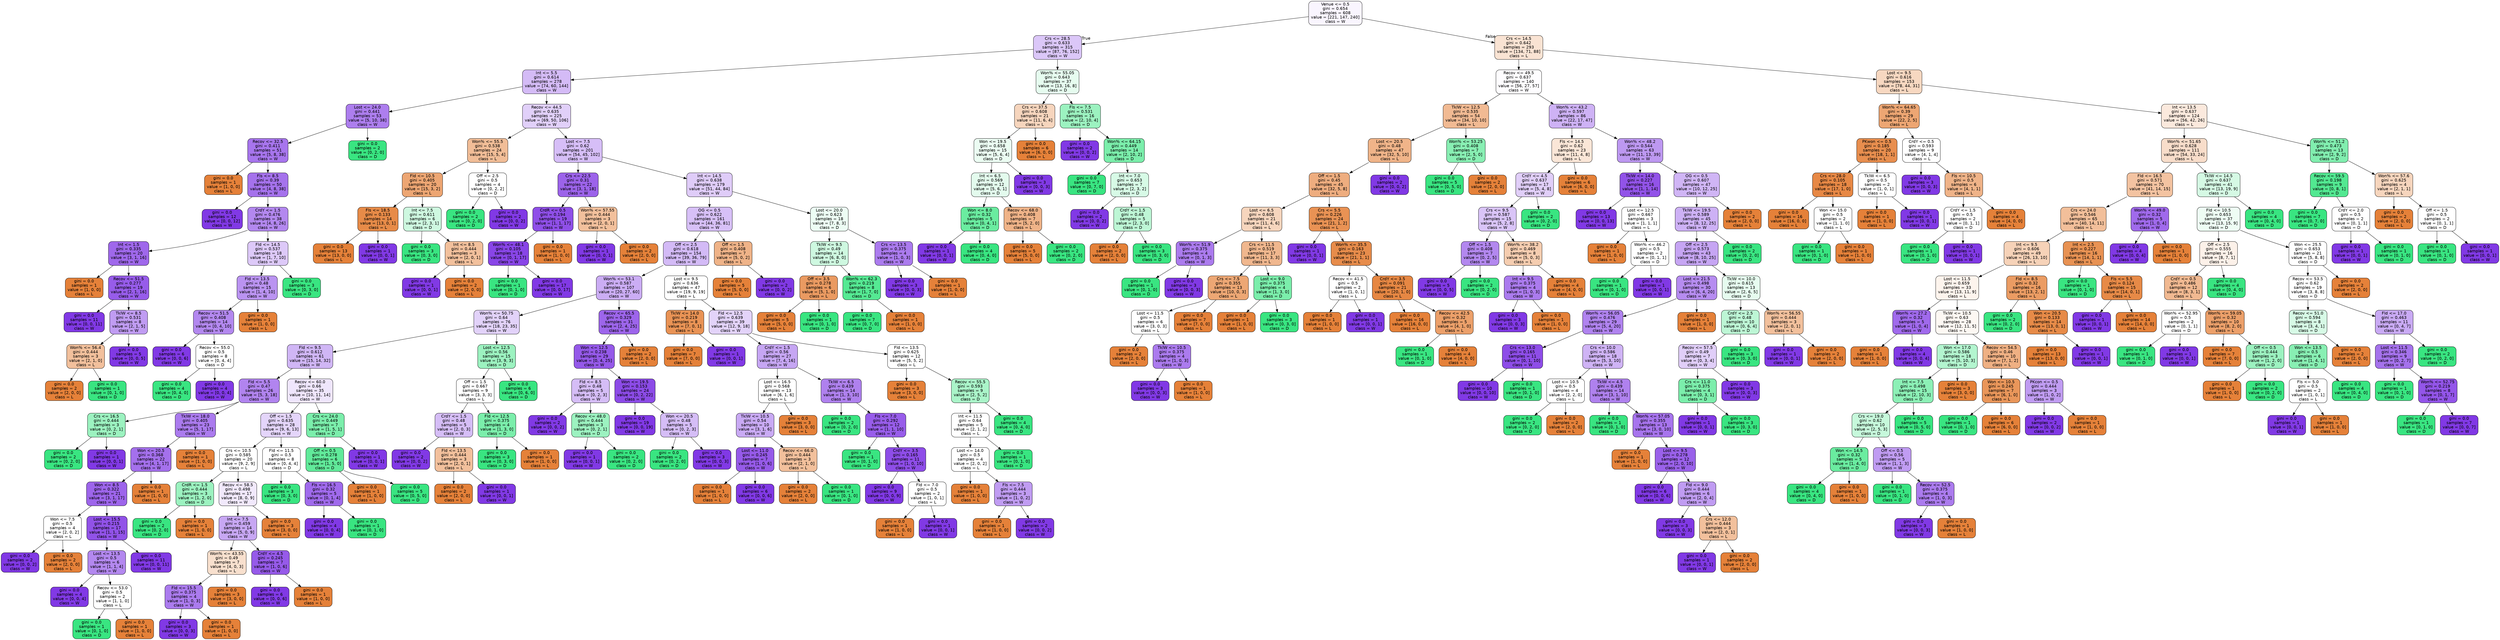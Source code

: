 digraph Tree {
node [shape=box, style="filled, rounded", color="black", fontname="helvetica"] ;
edge [fontname="helvetica"] ;
0 [label="Venue <= 0.5\ngini = 0.654\nsamples = 608\nvalue = [221, 147, 240]\nclass = W", fillcolor="#f9f5fe"] ;
1 [label="Crs <= 28.5\ngini = 0.633\nsamples = 315\nvalue = [87, 76, 152]\nclass = W", fillcolor="#dbc7f8"] ;
0 -> 1 [labeldistance=2.5, labelangle=45, headlabel="True"] ;
2 [label="Int <= 5.5\ngini = 0.614\nsamples = 278\nvalue = [74, 60, 144]\nclass = W", fillcolor="#d4bbf6"] ;
1 -> 2 ;
3 [label="Lost <= 24.0\ngini = 0.441\nsamples = 53\nvalue = [5, 10, 38]\nclass = W", fillcolor="#ad7eee"] ;
2 -> 3 ;
4 [label="Recov <= 32.5\ngini = 0.411\nsamples = 51\nvalue = [5, 8, 38]\nclass = W", fillcolor="#a775ed"] ;
3 -> 4 ;
5 [label="gini = 0.0\nsamples = 1\nvalue = [1, 0, 0]\nclass = L", fillcolor="#e58139"] ;
4 -> 5 ;
6 [label="Fls <= 8.5\ngini = 0.39\nsamples = 50\nvalue = [4, 8, 38]\nclass = W", fillcolor="#a572ec"] ;
4 -> 6 ;
7 [label="gini = 0.0\nsamples = 12\nvalue = [0, 0, 12]\nclass = W", fillcolor="#8139e5"] ;
6 -> 7 ;
8 [label="CrdY <= 1.5\ngini = 0.476\nsamples = 38\nvalue = [4, 8, 26]\nclass = W", fillcolor="#b388ef"] ;
6 -> 8 ;
9 [label="Int <= 1.5\ngini = 0.335\nsamples = 20\nvalue = [3, 1, 16]\nclass = W", fillcolor="#9f68eb"] ;
8 -> 9 ;
10 [label="gini = 0.0\nsamples = 1\nvalue = [1, 0, 0]\nclass = L", fillcolor="#e58139"] ;
9 -> 10 ;
11 [label="Recov <= 51.5\ngini = 0.277\nsamples = 19\nvalue = [2, 1, 16]\nclass = W", fillcolor="#975cea"] ;
9 -> 11 ;
12 [label="gini = 0.0\nsamples = 11\nvalue = [0, 0, 11]\nclass = W", fillcolor="#8139e5"] ;
11 -> 12 ;
13 [label="TklW <= 8.5\ngini = 0.531\nsamples = 8\nvalue = [2, 1, 5]\nclass = W", fillcolor="#c09cf2"] ;
11 -> 13 ;
14 [label="Won% <= 56.4\ngini = 0.444\nsamples = 3\nvalue = [2, 1, 0]\nclass = L", fillcolor="#f2c09c"] ;
13 -> 14 ;
15 [label="gini = 0.0\nsamples = 2\nvalue = [2, 0, 0]\nclass = L", fillcolor="#e58139"] ;
14 -> 15 ;
16 [label="gini = 0.0\nsamples = 1\nvalue = [0, 1, 0]\nclass = D", fillcolor="#39e581"] ;
14 -> 16 ;
17 [label="gini = 0.0\nsamples = 5\nvalue = [0, 0, 5]\nclass = W", fillcolor="#8139e5"] ;
13 -> 17 ;
18 [label="Fld <= 14.5\ngini = 0.537\nsamples = 18\nvalue = [1, 7, 10]\nclass = W", fillcolor="#ddc9f8"] ;
8 -> 18 ;
19 [label="Fld <= 13.5\ngini = 0.48\nsamples = 15\nvalue = [1, 4, 10]\nclass = W", fillcolor="#ba93f1"] ;
18 -> 19 ;
20 [label="Recov <= 51.5\ngini = 0.408\nsamples = 14\nvalue = [0, 4, 10]\nclass = W", fillcolor="#b388ef"] ;
19 -> 20 ;
21 [label="gini = 0.0\nsamples = 6\nvalue = [0, 0, 6]\nclass = W", fillcolor="#8139e5"] ;
20 -> 21 ;
22 [label="Recov <= 55.0\ngini = 0.5\nsamples = 8\nvalue = [0, 4, 4]\nclass = D", fillcolor="#ffffff"] ;
20 -> 22 ;
23 [label="gini = 0.0\nsamples = 4\nvalue = [0, 4, 0]\nclass = D", fillcolor="#39e581"] ;
22 -> 23 ;
24 [label="gini = 0.0\nsamples = 4\nvalue = [0, 0, 4]\nclass = W", fillcolor="#8139e5"] ;
22 -> 24 ;
25 [label="gini = 0.0\nsamples = 1\nvalue = [1, 0, 0]\nclass = L", fillcolor="#e58139"] ;
19 -> 25 ;
26 [label="gini = 0.0\nsamples = 3\nvalue = [0, 3, 0]\nclass = D", fillcolor="#39e581"] ;
18 -> 26 ;
27 [label="gini = 0.0\nsamples = 2\nvalue = [0, 2, 0]\nclass = D", fillcolor="#39e581"] ;
3 -> 27 ;
28 [label="Recov <= 44.5\ngini = 0.635\nsamples = 225\nvalue = [69, 50, 106]\nclass = W", fillcolor="#e1d0f9"] ;
2 -> 28 ;
29 [label="Won% <= 55.5\ngini = 0.538\nsamples = 24\nvalue = [15, 5, 4]\nclass = L", fillcolor="#f1bd97"] ;
28 -> 29 ;
30 [label="Fld <= 10.5\ngini = 0.405\nsamples = 20\nvalue = [15, 3, 2]\nclass = L", fillcolor="#eda673"] ;
29 -> 30 ;
31 [label="Fls <= 18.5\ngini = 0.133\nsamples = 14\nvalue = [13, 0, 1]\nclass = L", fillcolor="#e78b48"] ;
30 -> 31 ;
32 [label="gini = 0.0\nsamples = 13\nvalue = [13, 0, 0]\nclass = L", fillcolor="#e58139"] ;
31 -> 32 ;
33 [label="gini = 0.0\nsamples = 1\nvalue = [0, 0, 1]\nclass = W", fillcolor="#8139e5"] ;
31 -> 33 ;
34 [label="Int <= 7.5\ngini = 0.611\nsamples = 6\nvalue = [2, 3, 1]\nclass = D", fillcolor="#cef8e0"] ;
30 -> 34 ;
35 [label="gini = 0.0\nsamples = 3\nvalue = [0, 3, 0]\nclass = D", fillcolor="#39e581"] ;
34 -> 35 ;
36 [label="Int <= 8.5\ngini = 0.444\nsamples = 3\nvalue = [2, 0, 1]\nclass = L", fillcolor="#f2c09c"] ;
34 -> 36 ;
37 [label="gini = 0.0\nsamples = 1\nvalue = [0, 0, 1]\nclass = W", fillcolor="#8139e5"] ;
36 -> 37 ;
38 [label="gini = 0.0\nsamples = 2\nvalue = [2, 0, 0]\nclass = L", fillcolor="#e58139"] ;
36 -> 38 ;
39 [label="Off <= 2.5\ngini = 0.5\nsamples = 4\nvalue = [0, 2, 2]\nclass = D", fillcolor="#ffffff"] ;
29 -> 39 ;
40 [label="gini = 0.0\nsamples = 2\nvalue = [0, 2, 0]\nclass = D", fillcolor="#39e581"] ;
39 -> 40 ;
41 [label="gini = 0.0\nsamples = 2\nvalue = [0, 0, 2]\nclass = W", fillcolor="#8139e5"] ;
39 -> 41 ;
42 [label="Lost <= 7.5\ngini = 0.62\nsamples = 201\nvalue = [54, 45, 102]\nclass = W", fillcolor="#d6bef7"] ;
28 -> 42 ;
43 [label="Crs <= 22.5\ngini = 0.31\nsamples = 22\nvalue = [3, 1, 18]\nclass = W", fillcolor="#9c63ea"] ;
42 -> 43 ;
44 [label="CrdR <= 0.5\ngini = 0.194\nsamples = 19\nvalue = [1, 1, 17]\nclass = W", fillcolor="#8f4fe8"] ;
43 -> 44 ;
45 [label="Won% <= 48.1\ngini = 0.105\nsamples = 18\nvalue = [0, 1, 17]\nclass = W", fillcolor="#8845e7"] ;
44 -> 45 ;
46 [label="gini = 0.0\nsamples = 1\nvalue = [0, 1, 0]\nclass = D", fillcolor="#39e581"] ;
45 -> 46 ;
47 [label="gini = 0.0\nsamples = 17\nvalue = [0, 0, 17]\nclass = W", fillcolor="#8139e5"] ;
45 -> 47 ;
48 [label="gini = 0.0\nsamples = 1\nvalue = [1, 0, 0]\nclass = L", fillcolor="#e58139"] ;
44 -> 48 ;
49 [label="Won% <= 57.55\ngini = 0.444\nsamples = 3\nvalue = [2, 0, 1]\nclass = L", fillcolor="#f2c09c"] ;
43 -> 49 ;
50 [label="gini = 0.0\nsamples = 1\nvalue = [0, 0, 1]\nclass = W", fillcolor="#8139e5"] ;
49 -> 50 ;
51 [label="gini = 0.0\nsamples = 2\nvalue = [2, 0, 0]\nclass = L", fillcolor="#e58139"] ;
49 -> 51 ;
52 [label="Int <= 14.5\ngini = 0.638\nsamples = 179\nvalue = [51, 44, 84]\nclass = W", fillcolor="#dfccf8"] ;
42 -> 52 ;
53 [label="OG <= 0.5\ngini = 0.622\nsamples = 161\nvalue = [44, 36, 81]\nclass = W", fillcolor="#d7c0f7"] ;
52 -> 53 ;
54 [label="Off <= 2.5\ngini = 0.618\nsamples = 154\nvalue = [39, 36, 79]\nclass = W", fillcolor="#d3baf6"] ;
53 -> 54 ;
55 [label="Won% <= 53.1\ngini = 0.587\nsamples = 107\nvalue = [20, 27, 60]\nclass = W", fillcolor="#cbadf4"] ;
54 -> 55 ;
56 [label="Won% <= 50.75\ngini = 0.64\nsamples = 76\nvalue = [18, 23, 35]\nclass = W", fillcolor="#e2d2f9"] ;
55 -> 56 ;
57 [label="Fld <= 9.5\ngini = 0.612\nsamples = 61\nvalue = [15, 14, 32]\nclass = W", fillcolor="#d0b6f5"] ;
56 -> 57 ;
58 [label="Fld <= 5.5\ngini = 0.47\nsamples = 26\nvalue = [5, 3, 18]\nclass = W", fillcolor="#b184ef"] ;
57 -> 58 ;
59 [label="Crs <= 16.5\ngini = 0.444\nsamples = 3\nvalue = [0, 2, 1]\nclass = D", fillcolor="#9cf2c0"] ;
58 -> 59 ;
60 [label="gini = 0.0\nsamples = 2\nvalue = [0, 2, 0]\nclass = D", fillcolor="#39e581"] ;
59 -> 60 ;
61 [label="gini = 0.0\nsamples = 1\nvalue = [0, 0, 1]\nclass = W", fillcolor="#8139e5"] ;
59 -> 61 ;
62 [label="TklW <= 18.0\ngini = 0.405\nsamples = 23\nvalue = [5, 1, 17]\nclass = W", fillcolor="#ab7bee"] ;
58 -> 62 ;
63 [label="Won <= 20.5\ngini = 0.368\nsamples = 22\nvalue = [4, 1, 17]\nclass = W", fillcolor="#a470ec"] ;
62 -> 63 ;
64 [label="Won <= 8.5\ngini = 0.322\nsamples = 21\nvalue = [3, 1, 17]\nclass = W", fillcolor="#9d65eb"] ;
63 -> 64 ;
65 [label="Won <= 7.5\ngini = 0.5\nsamples = 4\nvalue = [2, 0, 2]\nclass = L", fillcolor="#ffffff"] ;
64 -> 65 ;
66 [label="gini = 0.0\nsamples = 2\nvalue = [0, 0, 2]\nclass = W", fillcolor="#8139e5"] ;
65 -> 66 ;
67 [label="gini = 0.0\nsamples = 2\nvalue = [2, 0, 0]\nclass = L", fillcolor="#e58139"] ;
65 -> 67 ;
68 [label="Lost <= 15.5\ngini = 0.215\nsamples = 17\nvalue = [1, 1, 15]\nclass = W", fillcolor="#9152e8"] ;
64 -> 68 ;
69 [label="Lost <= 13.5\ngini = 0.5\nsamples = 6\nvalue = [1, 1, 4]\nclass = W", fillcolor="#b388ef"] ;
68 -> 69 ;
70 [label="gini = 0.0\nsamples = 4\nvalue = [0, 0, 4]\nclass = W", fillcolor="#8139e5"] ;
69 -> 70 ;
71 [label="Recov <= 53.0\ngini = 0.5\nsamples = 2\nvalue = [1, 1, 0]\nclass = L", fillcolor="#ffffff"] ;
69 -> 71 ;
72 [label="gini = 0.0\nsamples = 1\nvalue = [0, 1, 0]\nclass = D", fillcolor="#39e581"] ;
71 -> 72 ;
73 [label="gini = 0.0\nsamples = 1\nvalue = [1, 0, 0]\nclass = L", fillcolor="#e58139"] ;
71 -> 73 ;
74 [label="gini = 0.0\nsamples = 11\nvalue = [0, 0, 11]\nclass = W", fillcolor="#8139e5"] ;
68 -> 74 ;
75 [label="gini = 0.0\nsamples = 1\nvalue = [1, 0, 0]\nclass = L", fillcolor="#e58139"] ;
63 -> 75 ;
76 [label="gini = 0.0\nsamples = 1\nvalue = [1, 0, 0]\nclass = L", fillcolor="#e58139"] ;
62 -> 76 ;
77 [label="Recov <= 60.0\ngini = 0.66\nsamples = 35\nvalue = [10, 11, 14]\nclass = W", fillcolor="#efe6fc"] ;
57 -> 77 ;
78 [label="Off <= 1.5\ngini = 0.635\nsamples = 28\nvalue = [9, 6, 13]\nclass = W", fillcolor="#e4d5fa"] ;
77 -> 78 ;
79 [label="Crs <= 10.5\ngini = 0.585\nsamples = 20\nvalue = [9, 2, 9]\nclass = L", fillcolor="#ffffff"] ;
78 -> 79 ;
80 [label="CrdR <= 1.5\ngini = 0.444\nsamples = 3\nvalue = [1, 2, 0]\nclass = D", fillcolor="#9cf2c0"] ;
79 -> 80 ;
81 [label="gini = 0.0\nsamples = 2\nvalue = [0, 2, 0]\nclass = D", fillcolor="#39e581"] ;
80 -> 81 ;
82 [label="gini = 0.0\nsamples = 1\nvalue = [1, 0, 0]\nclass = L", fillcolor="#e58139"] ;
80 -> 82 ;
83 [label="Recov <= 58.5\ngini = 0.498\nsamples = 17\nvalue = [8, 0, 9]\nclass = W", fillcolor="#f1e9fc"] ;
79 -> 83 ;
84 [label="Int <= 7.5\ngini = 0.459\nsamples = 14\nvalue = [5, 0, 9]\nclass = W", fillcolor="#c7a7f3"] ;
83 -> 84 ;
85 [label="Won% <= 43.55\ngini = 0.49\nsamples = 7\nvalue = [4, 0, 3]\nclass = L", fillcolor="#f8e0ce"] ;
84 -> 85 ;
86 [label="Fld <= 15.5\ngini = 0.375\nsamples = 4\nvalue = [1, 0, 3]\nclass = W", fillcolor="#ab7bee"] ;
85 -> 86 ;
87 [label="gini = 0.0\nsamples = 3\nvalue = [0, 0, 3]\nclass = W", fillcolor="#8139e5"] ;
86 -> 87 ;
88 [label="gini = 0.0\nsamples = 1\nvalue = [1, 0, 0]\nclass = L", fillcolor="#e58139"] ;
86 -> 88 ;
89 [label="gini = 0.0\nsamples = 3\nvalue = [3, 0, 0]\nclass = L", fillcolor="#e58139"] ;
85 -> 89 ;
90 [label="CrdY <= 4.5\ngini = 0.245\nsamples = 7\nvalue = [1, 0, 6]\nclass = W", fillcolor="#965ae9"] ;
84 -> 90 ;
91 [label="gini = 0.0\nsamples = 6\nvalue = [0, 0, 6]\nclass = W", fillcolor="#8139e5"] ;
90 -> 91 ;
92 [label="gini = 0.0\nsamples = 1\nvalue = [1, 0, 0]\nclass = L", fillcolor="#e58139"] ;
90 -> 92 ;
93 [label="gini = 0.0\nsamples = 3\nvalue = [3, 0, 0]\nclass = L", fillcolor="#e58139"] ;
83 -> 93 ;
94 [label="Fld <= 11.5\ngini = 0.5\nsamples = 8\nvalue = [0, 4, 4]\nclass = D", fillcolor="#ffffff"] ;
78 -> 94 ;
95 [label="gini = 0.0\nsamples = 3\nvalue = [0, 3, 0]\nclass = D", fillcolor="#39e581"] ;
94 -> 95 ;
96 [label="Fls <= 16.5\ngini = 0.32\nsamples = 5\nvalue = [0, 1, 4]\nclass = W", fillcolor="#a06aec"] ;
94 -> 96 ;
97 [label="gini = 0.0\nsamples = 4\nvalue = [0, 0, 4]\nclass = W", fillcolor="#8139e5"] ;
96 -> 97 ;
98 [label="gini = 0.0\nsamples = 1\nvalue = [0, 1, 0]\nclass = D", fillcolor="#39e581"] ;
96 -> 98 ;
99 [label="Crs <= 24.0\ngini = 0.449\nsamples = 7\nvalue = [1, 5, 1]\nclass = D", fillcolor="#7beeab"] ;
77 -> 99 ;
100 [label="Off <= 0.5\ngini = 0.278\nsamples = 6\nvalue = [1, 5, 0]\nclass = D", fillcolor="#61ea9a"] ;
99 -> 100 ;
101 [label="gini = 0.0\nsamples = 1\nvalue = [1, 0, 0]\nclass = L", fillcolor="#e58139"] ;
100 -> 101 ;
102 [label="gini = 0.0\nsamples = 5\nvalue = [0, 5, 0]\nclass = D", fillcolor="#39e581"] ;
100 -> 102 ;
103 [label="gini = 0.0\nsamples = 1\nvalue = [0, 0, 1]\nclass = W", fillcolor="#8139e5"] ;
99 -> 103 ;
104 [label="Lost <= 12.5\ngini = 0.56\nsamples = 15\nvalue = [3, 9, 3]\nclass = D", fillcolor="#9cf2c0"] ;
56 -> 104 ;
105 [label="Off <= 1.5\ngini = 0.667\nsamples = 9\nvalue = [3, 3, 3]\nclass = L", fillcolor="#ffffff"] ;
104 -> 105 ;
106 [label="CrdY <= 1.5\ngini = 0.48\nsamples = 5\nvalue = [2, 0, 3]\nclass = W", fillcolor="#d5bdf6"] ;
105 -> 106 ;
107 [label="gini = 0.0\nsamples = 2\nvalue = [0, 0, 2]\nclass = W", fillcolor="#8139e5"] ;
106 -> 107 ;
108 [label="Fld <= 13.5\ngini = 0.444\nsamples = 3\nvalue = [2, 0, 1]\nclass = L", fillcolor="#f2c09c"] ;
106 -> 108 ;
109 [label="gini = 0.0\nsamples = 2\nvalue = [2, 0, 0]\nclass = L", fillcolor="#e58139"] ;
108 -> 109 ;
110 [label="gini = 0.0\nsamples = 1\nvalue = [0, 0, 1]\nclass = W", fillcolor="#8139e5"] ;
108 -> 110 ;
111 [label="Fld <= 12.5\ngini = 0.375\nsamples = 4\nvalue = [1, 3, 0]\nclass = D", fillcolor="#7beeab"] ;
105 -> 111 ;
112 [label="gini = 0.0\nsamples = 3\nvalue = [0, 3, 0]\nclass = D", fillcolor="#39e581"] ;
111 -> 112 ;
113 [label="gini = 0.0\nsamples = 1\nvalue = [1, 0, 0]\nclass = L", fillcolor="#e58139"] ;
111 -> 113 ;
114 [label="gini = 0.0\nsamples = 6\nvalue = [0, 6, 0]\nclass = D", fillcolor="#39e581"] ;
104 -> 114 ;
115 [label="Recov <= 65.5\ngini = 0.329\nsamples = 31\nvalue = [2, 4, 25]\nclass = W", fillcolor="#9d65eb"] ;
55 -> 115 ;
116 [label="Won <= 12.5\ngini = 0.238\nsamples = 29\nvalue = [0, 4, 25]\nclass = W", fillcolor="#9559e9"] ;
115 -> 116 ;
117 [label="Fld <= 8.5\ngini = 0.48\nsamples = 5\nvalue = [0, 2, 3]\nclass = W", fillcolor="#d5bdf6"] ;
116 -> 117 ;
118 [label="gini = 0.0\nsamples = 2\nvalue = [0, 0, 2]\nclass = W", fillcolor="#8139e5"] ;
117 -> 118 ;
119 [label="Recov <= 48.0\ngini = 0.444\nsamples = 3\nvalue = [0, 2, 1]\nclass = D", fillcolor="#9cf2c0"] ;
117 -> 119 ;
120 [label="gini = 0.0\nsamples = 1\nvalue = [0, 0, 1]\nclass = W", fillcolor="#8139e5"] ;
119 -> 120 ;
121 [label="gini = 0.0\nsamples = 2\nvalue = [0, 2, 0]\nclass = D", fillcolor="#39e581"] ;
119 -> 121 ;
122 [label="Won <= 19.5\ngini = 0.153\nsamples = 24\nvalue = [0, 2, 22]\nclass = W", fillcolor="#8c4be7"] ;
116 -> 122 ;
123 [label="gini = 0.0\nsamples = 19\nvalue = [0, 0, 19]\nclass = W", fillcolor="#8139e5"] ;
122 -> 123 ;
124 [label="Won <= 20.5\ngini = 0.48\nsamples = 5\nvalue = [0, 2, 3]\nclass = W", fillcolor="#d5bdf6"] ;
122 -> 124 ;
125 [label="gini = 0.0\nsamples = 2\nvalue = [0, 2, 0]\nclass = D", fillcolor="#39e581"] ;
124 -> 125 ;
126 [label="gini = 0.0\nsamples = 3\nvalue = [0, 0, 3]\nclass = W", fillcolor="#8139e5"] ;
124 -> 126 ;
127 [label="gini = 0.0\nsamples = 2\nvalue = [2, 0, 0]\nclass = L", fillcolor="#e58139"] ;
115 -> 127 ;
128 [label="Lost <= 9.5\ngini = 0.636\nsamples = 47\nvalue = [19, 9, 19]\nclass = L", fillcolor="#ffffff"] ;
54 -> 128 ;
129 [label="TklW <= 14.0\ngini = 0.219\nsamples = 8\nvalue = [7, 0, 1]\nclass = L", fillcolor="#e99355"] ;
128 -> 129 ;
130 [label="gini = 0.0\nsamples = 7\nvalue = [7, 0, 0]\nclass = L", fillcolor="#e58139"] ;
129 -> 130 ;
131 [label="gini = 0.0\nsamples = 1\nvalue = [0, 0, 1]\nclass = W", fillcolor="#8139e5"] ;
129 -> 131 ;
132 [label="Fld <= 12.5\ngini = 0.639\nsamples = 39\nvalue = [12, 9, 18]\nclass = W", fillcolor="#e3d3f9"] ;
128 -> 132 ;
133 [label="CrdY <= 1.5\ngini = 0.56\nsamples = 27\nvalue = [7, 4, 16]\nclass = W", fillcolor="#c6a6f3"] ;
132 -> 133 ;
134 [label="Lost <= 16.5\ngini = 0.568\nsamples = 13\nvalue = [6, 1, 6]\nclass = L", fillcolor="#ffffff"] ;
133 -> 134 ;
135 [label="TklW <= 10.5\ngini = 0.54\nsamples = 10\nvalue = [3, 1, 6]\nclass = W", fillcolor="#c9aaf4"] ;
134 -> 135 ;
136 [label="Lost <= 11.0\ngini = 0.245\nsamples = 7\nvalue = [1, 0, 6]\nclass = W", fillcolor="#965ae9"] ;
135 -> 136 ;
137 [label="gini = 0.0\nsamples = 1\nvalue = [1, 0, 0]\nclass = L", fillcolor="#e58139"] ;
136 -> 137 ;
138 [label="gini = 0.0\nsamples = 6\nvalue = [0, 0, 6]\nclass = W", fillcolor="#8139e5"] ;
136 -> 138 ;
139 [label="Recov <= 66.0\ngini = 0.444\nsamples = 3\nvalue = [2, 1, 0]\nclass = L", fillcolor="#f2c09c"] ;
135 -> 139 ;
140 [label="gini = 0.0\nsamples = 2\nvalue = [2, 0, 0]\nclass = L", fillcolor="#e58139"] ;
139 -> 140 ;
141 [label="gini = 0.0\nsamples = 1\nvalue = [0, 1, 0]\nclass = D", fillcolor="#39e581"] ;
139 -> 141 ;
142 [label="gini = 0.0\nsamples = 3\nvalue = [3, 0, 0]\nclass = L", fillcolor="#e58139"] ;
134 -> 142 ;
143 [label="TklW <= 6.5\ngini = 0.439\nsamples = 14\nvalue = [1, 3, 10]\nclass = W", fillcolor="#af81ee"] ;
133 -> 143 ;
144 [label="gini = 0.0\nsamples = 2\nvalue = [0, 2, 0]\nclass = D", fillcolor="#39e581"] ;
143 -> 144 ;
145 [label="Fls <= 7.0\ngini = 0.292\nsamples = 12\nvalue = [1, 1, 10]\nclass = W", fillcolor="#985dea"] ;
143 -> 145 ;
146 [label="gini = 0.0\nsamples = 1\nvalue = [0, 1, 0]\nclass = D", fillcolor="#39e581"] ;
145 -> 146 ;
147 [label="CrdY <= 3.5\ngini = 0.165\nsamples = 11\nvalue = [1, 0, 10]\nclass = W", fillcolor="#8e4de8"] ;
145 -> 147 ;
148 [label="gini = 0.0\nsamples = 9\nvalue = [0, 0, 9]\nclass = W", fillcolor="#8139e5"] ;
147 -> 148 ;
149 [label="Fld <= 7.0\ngini = 0.5\nsamples = 2\nvalue = [1, 0, 1]\nclass = L", fillcolor="#ffffff"] ;
147 -> 149 ;
150 [label="gini = 0.0\nsamples = 1\nvalue = [1, 0, 0]\nclass = L", fillcolor="#e58139"] ;
149 -> 150 ;
151 [label="gini = 0.0\nsamples = 1\nvalue = [0, 0, 1]\nclass = W", fillcolor="#8139e5"] ;
149 -> 151 ;
152 [label="Fld <= 13.5\ngini = 0.625\nsamples = 12\nvalue = [5, 5, 2]\nclass = L", fillcolor="#ffffff"] ;
132 -> 152 ;
153 [label="gini = 0.0\nsamples = 3\nvalue = [3, 0, 0]\nclass = L", fillcolor="#e58139"] ;
152 -> 153 ;
154 [label="Recov <= 55.5\ngini = 0.593\nsamples = 9\nvalue = [2, 5, 2]\nclass = D", fillcolor="#aaf4c9"] ;
152 -> 154 ;
155 [label="Int <= 11.5\ngini = 0.64\nsamples = 5\nvalue = [2, 1, 2]\nclass = L", fillcolor="#ffffff"] ;
154 -> 155 ;
156 [label="Lost <= 14.0\ngini = 0.5\nsamples = 4\nvalue = [2, 0, 2]\nclass = L", fillcolor="#ffffff"] ;
155 -> 156 ;
157 [label="gini = 0.0\nsamples = 1\nvalue = [1, 0, 0]\nclass = L", fillcolor="#e58139"] ;
156 -> 157 ;
158 [label="Fls <= 7.5\ngini = 0.444\nsamples = 3\nvalue = [1, 0, 2]\nclass = W", fillcolor="#c09cf2"] ;
156 -> 158 ;
159 [label="gini = 0.0\nsamples = 1\nvalue = [1, 0, 0]\nclass = L", fillcolor="#e58139"] ;
158 -> 159 ;
160 [label="gini = 0.0\nsamples = 2\nvalue = [0, 0, 2]\nclass = W", fillcolor="#8139e5"] ;
158 -> 160 ;
161 [label="gini = 0.0\nsamples = 1\nvalue = [0, 1, 0]\nclass = D", fillcolor="#39e581"] ;
155 -> 161 ;
162 [label="gini = 0.0\nsamples = 4\nvalue = [0, 4, 0]\nclass = D", fillcolor="#39e581"] ;
154 -> 162 ;
163 [label="Off <= 1.5\ngini = 0.408\nsamples = 7\nvalue = [5, 0, 2]\nclass = L", fillcolor="#efb388"] ;
53 -> 163 ;
164 [label="gini = 0.0\nsamples = 5\nvalue = [5, 0, 0]\nclass = L", fillcolor="#e58139"] ;
163 -> 164 ;
165 [label="gini = 0.0\nsamples = 2\nvalue = [0, 0, 2]\nclass = W", fillcolor="#8139e5"] ;
163 -> 165 ;
166 [label="Lost <= 20.0\ngini = 0.623\nsamples = 18\nvalue = [7, 8, 3]\nclass = D", fillcolor="#edfdf4"] ;
52 -> 166 ;
167 [label="TklW <= 9.5\ngini = 0.49\nsamples = 14\nvalue = [6, 8, 0]\nclass = D", fillcolor="#cef8e0"] ;
166 -> 167 ;
168 [label="Off <= 3.5\ngini = 0.278\nsamples = 6\nvalue = [5, 1, 0]\nclass = L", fillcolor="#ea9a61"] ;
167 -> 168 ;
169 [label="gini = 0.0\nsamples = 5\nvalue = [5, 0, 0]\nclass = L", fillcolor="#e58139"] ;
168 -> 169 ;
170 [label="gini = 0.0\nsamples = 1\nvalue = [0, 1, 0]\nclass = D", fillcolor="#39e581"] ;
168 -> 170 ;
171 [label="Won% <= 62.3\ngini = 0.219\nsamples = 8\nvalue = [1, 7, 0]\nclass = D", fillcolor="#55e993"] ;
167 -> 171 ;
172 [label="gini = 0.0\nsamples = 7\nvalue = [0, 7, 0]\nclass = D", fillcolor="#39e581"] ;
171 -> 172 ;
173 [label="gini = 0.0\nsamples = 1\nvalue = [1, 0, 0]\nclass = L", fillcolor="#e58139"] ;
171 -> 173 ;
174 [label="Crs <= 13.5\ngini = 0.375\nsamples = 4\nvalue = [1, 0, 3]\nclass = W", fillcolor="#ab7bee"] ;
166 -> 174 ;
175 [label="gini = 0.0\nsamples = 3\nvalue = [0, 0, 3]\nclass = W", fillcolor="#8139e5"] ;
174 -> 175 ;
176 [label="gini = 0.0\nsamples = 1\nvalue = [1, 0, 0]\nclass = L", fillcolor="#e58139"] ;
174 -> 176 ;
177 [label="Won% <= 55.05\ngini = 0.643\nsamples = 37\nvalue = [13, 16, 8]\nclass = D", fillcolor="#e6fcef"] ;
1 -> 177 ;
178 [label="Crs <= 37.5\ngini = 0.608\nsamples = 21\nvalue = [11, 6, 4]\nclass = L", fillcolor="#f6d5bd"] ;
177 -> 178 ;
179 [label="Won <= 19.5\ngini = 0.658\nsamples = 15\nvalue = [5, 6, 4]\nclass = D", fillcolor="#ebfcf2"] ;
178 -> 179 ;
180 [label="Int <= 6.5\ngini = 0.569\nsamples = 12\nvalue = [5, 6, 1]\nclass = D", fillcolor="#e3fbed"] ;
179 -> 180 ;
181 [label="Won <= 8.0\ngini = 0.32\nsamples = 5\nvalue = [0, 4, 1]\nclass = D", fillcolor="#6aeca0"] ;
180 -> 181 ;
182 [label="gini = 0.0\nsamples = 1\nvalue = [0, 0, 1]\nclass = W", fillcolor="#8139e5"] ;
181 -> 182 ;
183 [label="gini = 0.0\nsamples = 4\nvalue = [0, 4, 0]\nclass = D", fillcolor="#39e581"] ;
181 -> 183 ;
184 [label="Recov <= 68.0\ngini = 0.408\nsamples = 7\nvalue = [5, 2, 0]\nclass = L", fillcolor="#efb388"] ;
180 -> 184 ;
185 [label="gini = 0.0\nsamples = 5\nvalue = [5, 0, 0]\nclass = L", fillcolor="#e58139"] ;
184 -> 185 ;
186 [label="gini = 0.0\nsamples = 2\nvalue = [0, 2, 0]\nclass = D", fillcolor="#39e581"] ;
184 -> 186 ;
187 [label="gini = 0.0\nsamples = 3\nvalue = [0, 0, 3]\nclass = W", fillcolor="#8139e5"] ;
179 -> 187 ;
188 [label="gini = 0.0\nsamples = 6\nvalue = [6, 0, 0]\nclass = L", fillcolor="#e58139"] ;
178 -> 188 ;
189 [label="Fls <= 7.5\ngini = 0.531\nsamples = 16\nvalue = [2, 10, 4]\nclass = D", fillcolor="#9cf2c0"] ;
177 -> 189 ;
190 [label="gini = 0.0\nsamples = 2\nvalue = [0, 0, 2]\nclass = W", fillcolor="#8139e5"] ;
189 -> 190 ;
191 [label="Won% <= 64.15\ngini = 0.449\nsamples = 14\nvalue = [2, 10, 2]\nclass = D", fillcolor="#7beeab"] ;
189 -> 191 ;
192 [label="gini = 0.0\nsamples = 7\nvalue = [0, 7, 0]\nclass = D", fillcolor="#39e581"] ;
191 -> 192 ;
193 [label="Int <= 7.0\ngini = 0.653\nsamples = 7\nvalue = [2, 3, 2]\nclass = D", fillcolor="#d7fae6"] ;
191 -> 193 ;
194 [label="gini = 0.0\nsamples = 2\nvalue = [0, 0, 2]\nclass = W", fillcolor="#8139e5"] ;
193 -> 194 ;
195 [label="CrdY <= 1.5\ngini = 0.48\nsamples = 5\nvalue = [2, 3, 0]\nclass = D", fillcolor="#bdf6d5"] ;
193 -> 195 ;
196 [label="gini = 0.0\nsamples = 2\nvalue = [2, 0, 0]\nclass = L", fillcolor="#e58139"] ;
195 -> 196 ;
197 [label="gini = 0.0\nsamples = 3\nvalue = [0, 3, 0]\nclass = D", fillcolor="#39e581"] ;
195 -> 197 ;
198 [label="Crs <= 14.5\ngini = 0.642\nsamples = 293\nvalue = [134, 71, 88]\nclass = L", fillcolor="#f9e3d3"] ;
0 -> 198 [labeldistance=2.5, labelangle=-45, headlabel="False"] ;
199 [label="Recov <= 49.5\ngini = 0.637\nsamples = 140\nvalue = [56, 27, 57]\nclass = W", fillcolor="#fefdff"] ;
198 -> 199 ;
200 [label="TklW <= 12.5\ngini = 0.535\nsamples = 54\nvalue = [34, 10, 10]\nclass = L", fillcolor="#f1ba93"] ;
199 -> 200 ;
201 [label="Lost <= 20.5\ngini = 0.48\nsamples = 47\nvalue = [32, 5, 10]\nclass = L", fillcolor="#f0b489"] ;
200 -> 201 ;
202 [label="Off <= 1.5\ngini = 0.45\nsamples = 45\nvalue = [32, 5, 8]\nclass = L", fillcolor="#eead7f"] ;
201 -> 202 ;
203 [label="Lost <= 6.5\ngini = 0.608\nsamples = 21\nvalue = [11, 4, 6]\nclass = L", fillcolor="#f6d5bd"] ;
202 -> 203 ;
204 [label="Won% <= 51.9\ngini = 0.375\nsamples = 4\nvalue = [0, 1, 3]\nclass = W", fillcolor="#ab7bee"] ;
203 -> 204 ;
205 [label="gini = 0.0\nsamples = 1\nvalue = [0, 1, 0]\nclass = D", fillcolor="#39e581"] ;
204 -> 205 ;
206 [label="gini = 0.0\nsamples = 3\nvalue = [0, 0, 3]\nclass = W", fillcolor="#8139e5"] ;
204 -> 206 ;
207 [label="Crs <= 11.5\ngini = 0.519\nsamples = 17\nvalue = [11, 3, 3]\nclass = L", fillcolor="#f0b78e"] ;
203 -> 207 ;
208 [label="Crs <= 7.5\ngini = 0.355\nsamples = 13\nvalue = [10, 0, 3]\nclass = L", fillcolor="#eda774"] ;
207 -> 208 ;
209 [label="Lost <= 11.5\ngini = 0.5\nsamples = 6\nvalue = [3, 0, 3]\nclass = L", fillcolor="#ffffff"] ;
208 -> 209 ;
210 [label="gini = 0.0\nsamples = 2\nvalue = [2, 0, 0]\nclass = L", fillcolor="#e58139"] ;
209 -> 210 ;
211 [label="TklW <= 10.5\ngini = 0.375\nsamples = 4\nvalue = [1, 0, 3]\nclass = W", fillcolor="#ab7bee"] ;
209 -> 211 ;
212 [label="gini = 0.0\nsamples = 3\nvalue = [0, 0, 3]\nclass = W", fillcolor="#8139e5"] ;
211 -> 212 ;
213 [label="gini = 0.0\nsamples = 1\nvalue = [1, 0, 0]\nclass = L", fillcolor="#e58139"] ;
211 -> 213 ;
214 [label="gini = 0.0\nsamples = 7\nvalue = [7, 0, 0]\nclass = L", fillcolor="#e58139"] ;
208 -> 214 ;
215 [label="Lost <= 9.0\ngini = 0.375\nsamples = 4\nvalue = [1, 3, 0]\nclass = D", fillcolor="#7beeab"] ;
207 -> 215 ;
216 [label="gini = 0.0\nsamples = 1\nvalue = [1, 0, 0]\nclass = L", fillcolor="#e58139"] ;
215 -> 216 ;
217 [label="gini = 0.0\nsamples = 3\nvalue = [0, 3, 0]\nclass = D", fillcolor="#39e581"] ;
215 -> 217 ;
218 [label="Crs <= 5.5\ngini = 0.226\nsamples = 24\nvalue = [21, 1, 2]\nclass = L", fillcolor="#e99254"] ;
202 -> 218 ;
219 [label="gini = 0.0\nsamples = 1\nvalue = [0, 0, 1]\nclass = W", fillcolor="#8139e5"] ;
218 -> 219 ;
220 [label="Won% <= 35.5\ngini = 0.163\nsamples = 23\nvalue = [21, 1, 1]\nclass = L", fillcolor="#e78c4b"] ;
218 -> 220 ;
221 [label="Recov <= 41.5\ngini = 0.5\nsamples = 2\nvalue = [1, 0, 1]\nclass = L", fillcolor="#ffffff"] ;
220 -> 221 ;
222 [label="gini = 0.0\nsamples = 1\nvalue = [1, 0, 0]\nclass = L", fillcolor="#e58139"] ;
221 -> 222 ;
223 [label="gini = 0.0\nsamples = 1\nvalue = [0, 0, 1]\nclass = W", fillcolor="#8139e5"] ;
221 -> 223 ;
224 [label="CrdY <= 3.5\ngini = 0.091\nsamples = 21\nvalue = [20, 1, 0]\nclass = L", fillcolor="#e68743"] ;
220 -> 224 ;
225 [label="gini = 0.0\nsamples = 16\nvalue = [16, 0, 0]\nclass = L", fillcolor="#e58139"] ;
224 -> 225 ;
226 [label="Recov <= 42.5\ngini = 0.32\nsamples = 5\nvalue = [4, 1, 0]\nclass = L", fillcolor="#eca06a"] ;
224 -> 226 ;
227 [label="gini = 0.0\nsamples = 1\nvalue = [0, 1, 0]\nclass = D", fillcolor="#39e581"] ;
226 -> 227 ;
228 [label="gini = 0.0\nsamples = 4\nvalue = [4, 0, 0]\nclass = L", fillcolor="#e58139"] ;
226 -> 228 ;
229 [label="gini = 0.0\nsamples = 2\nvalue = [0, 0, 2]\nclass = W", fillcolor="#8139e5"] ;
201 -> 229 ;
230 [label="Won% <= 53.25\ngini = 0.408\nsamples = 7\nvalue = [2, 5, 0]\nclass = D", fillcolor="#88efb3"] ;
200 -> 230 ;
231 [label="gini = 0.0\nsamples = 5\nvalue = [0, 5, 0]\nclass = D", fillcolor="#39e581"] ;
230 -> 231 ;
232 [label="gini = 0.0\nsamples = 2\nvalue = [2, 0, 0]\nclass = L", fillcolor="#e58139"] ;
230 -> 232 ;
233 [label="Won% <= 43.2\ngini = 0.597\nsamples = 86\nvalue = [22, 17, 47]\nclass = W", fillcolor="#ceb2f5"] ;
199 -> 233 ;
234 [label="Fls <= 14.5\ngini = 0.62\nsamples = 23\nvalue = [11, 4, 8]\nclass = L", fillcolor="#fae6d7"] ;
233 -> 234 ;
235 [label="CrdY <= 4.5\ngini = 0.637\nsamples = 17\nvalue = [5, 4, 8]\nclass = W", fillcolor="#e0cef8"] ;
234 -> 235 ;
236 [label="Crs <= 9.5\ngini = 0.587\nsamples = 15\nvalue = [5, 2, 8]\nclass = W", fillcolor="#d9c4f7"] ;
235 -> 236 ;
237 [label="Off <= 1.5\ngini = 0.408\nsamples = 7\nvalue = [0, 2, 5]\nclass = W", fillcolor="#b388ef"] ;
236 -> 237 ;
238 [label="gini = 0.0\nsamples = 5\nvalue = [0, 0, 5]\nclass = W", fillcolor="#8139e5"] ;
237 -> 238 ;
239 [label="gini = 0.0\nsamples = 2\nvalue = [0, 2, 0]\nclass = D", fillcolor="#39e581"] ;
237 -> 239 ;
240 [label="Won% <= 38.2\ngini = 0.469\nsamples = 8\nvalue = [5, 0, 3]\nclass = L", fillcolor="#f5cdb0"] ;
236 -> 240 ;
241 [label="Int <= 9.5\ngini = 0.375\nsamples = 4\nvalue = [1, 0, 3]\nclass = W", fillcolor="#ab7bee"] ;
240 -> 241 ;
242 [label="gini = 0.0\nsamples = 3\nvalue = [0, 0, 3]\nclass = W", fillcolor="#8139e5"] ;
241 -> 242 ;
243 [label="gini = 0.0\nsamples = 1\nvalue = [1, 0, 0]\nclass = L", fillcolor="#e58139"] ;
241 -> 243 ;
244 [label="gini = 0.0\nsamples = 4\nvalue = [4, 0, 0]\nclass = L", fillcolor="#e58139"] ;
240 -> 244 ;
245 [label="gini = 0.0\nsamples = 2\nvalue = [0, 2, 0]\nclass = D", fillcolor="#39e581"] ;
235 -> 245 ;
246 [label="gini = 0.0\nsamples = 6\nvalue = [6, 0, 0]\nclass = L", fillcolor="#e58139"] ;
234 -> 246 ;
247 [label="Won% <= 48.2\ngini = 0.544\nsamples = 63\nvalue = [11, 13, 39]\nclass = W", fillcolor="#bd98f1"] ;
233 -> 247 ;
248 [label="TklW <= 14.0\ngini = 0.227\nsamples = 16\nvalue = [1, 1, 14]\nclass = W", fillcolor="#9253e8"] ;
247 -> 248 ;
249 [label="gini = 0.0\nsamples = 13\nvalue = [0, 0, 13]\nclass = W", fillcolor="#8139e5"] ;
248 -> 249 ;
250 [label="Lost <= 12.5\ngini = 0.667\nsamples = 3\nvalue = [1, 1, 1]\nclass = L", fillcolor="#ffffff"] ;
248 -> 250 ;
251 [label="gini = 0.0\nsamples = 1\nvalue = [1, 0, 0]\nclass = L", fillcolor="#e58139"] ;
250 -> 251 ;
252 [label="Won% <= 46.2\ngini = 0.5\nsamples = 2\nvalue = [0, 1, 1]\nclass = D", fillcolor="#ffffff"] ;
250 -> 252 ;
253 [label="gini = 0.0\nsamples = 1\nvalue = [0, 1, 0]\nclass = D", fillcolor="#39e581"] ;
252 -> 253 ;
254 [label="gini = 0.0\nsamples = 1\nvalue = [0, 0, 1]\nclass = W", fillcolor="#8139e5"] ;
252 -> 254 ;
255 [label="OG <= 0.5\ngini = 0.607\nsamples = 47\nvalue = [10, 12, 25]\nclass = W", fillcolor="#d0b5f5"] ;
247 -> 255 ;
256 [label="TklW <= 19.5\ngini = 0.589\nsamples = 45\nvalue = [8, 12, 25]\nclass = W", fillcolor="#cdb1f5"] ;
255 -> 256 ;
257 [label="Off <= 2.5\ngini = 0.573\nsamples = 43\nvalue = [8, 10, 25]\nclass = W", fillcolor="#c6a5f3"] ;
256 -> 257 ;
258 [label="Lost <= 21.5\ngini = 0.498\nsamples = 30\nvalue = [6, 4, 20]\nclass = W", fillcolor="#b68cf0"] ;
257 -> 258 ;
259 [label="Won% <= 56.05\ngini = 0.476\nsamples = 29\nvalue = [5, 4, 20]\nclass = W", fillcolor="#b083ef"] ;
258 -> 259 ;
260 [label="Crs <= 13.0\ngini = 0.165\nsamples = 11\nvalue = [0, 1, 10]\nclass = W", fillcolor="#8e4de8"] ;
259 -> 260 ;
261 [label="gini = 0.0\nsamples = 10\nvalue = [0, 0, 10]\nclass = W", fillcolor="#8139e5"] ;
260 -> 261 ;
262 [label="gini = 0.0\nsamples = 1\nvalue = [0, 1, 0]\nclass = D", fillcolor="#39e581"] ;
260 -> 262 ;
263 [label="Crs <= 10.0\ngini = 0.586\nsamples = 18\nvalue = [5, 3, 10]\nclass = W", fillcolor="#cfb3f5"] ;
259 -> 263 ;
264 [label="Lost <= 10.5\ngini = 0.5\nsamples = 4\nvalue = [2, 2, 0]\nclass = L", fillcolor="#ffffff"] ;
263 -> 264 ;
265 [label="gini = 0.0\nsamples = 2\nvalue = [0, 2, 0]\nclass = D", fillcolor="#39e581"] ;
264 -> 265 ;
266 [label="gini = 0.0\nsamples = 2\nvalue = [2, 0, 0]\nclass = L", fillcolor="#e58139"] ;
264 -> 266 ;
267 [label="TklW <= 4.5\ngini = 0.439\nsamples = 14\nvalue = [3, 1, 10]\nclass = W", fillcolor="#af81ee"] ;
263 -> 267 ;
268 [label="gini = 0.0\nsamples = 1\nvalue = [0, 1, 0]\nclass = D", fillcolor="#39e581"] ;
267 -> 268 ;
269 [label="Won% <= 57.05\ngini = 0.355\nsamples = 13\nvalue = [3, 0, 10]\nclass = W", fillcolor="#a774ed"] ;
267 -> 269 ;
270 [label="gini = 0.0\nsamples = 1\nvalue = [1, 0, 0]\nclass = L", fillcolor="#e58139"] ;
269 -> 270 ;
271 [label="Lost <= 9.5\ngini = 0.278\nsamples = 12\nvalue = [2, 0, 10]\nclass = W", fillcolor="#9a61ea"] ;
269 -> 271 ;
272 [label="gini = 0.0\nsamples = 6\nvalue = [0, 0, 6]\nclass = W", fillcolor="#8139e5"] ;
271 -> 272 ;
273 [label="Fld <= 9.0\ngini = 0.444\nsamples = 6\nvalue = [2, 0, 4]\nclass = W", fillcolor="#c09cf2"] ;
271 -> 273 ;
274 [label="gini = 0.0\nsamples = 3\nvalue = [0, 0, 3]\nclass = W", fillcolor="#8139e5"] ;
273 -> 274 ;
275 [label="Crs <= 12.0\ngini = 0.444\nsamples = 3\nvalue = [2, 0, 1]\nclass = L", fillcolor="#f2c09c"] ;
273 -> 275 ;
276 [label="gini = 0.0\nsamples = 1\nvalue = [0, 0, 1]\nclass = W", fillcolor="#8139e5"] ;
275 -> 276 ;
277 [label="gini = 0.0\nsamples = 2\nvalue = [2, 0, 0]\nclass = L", fillcolor="#e58139"] ;
275 -> 277 ;
278 [label="gini = 0.0\nsamples = 1\nvalue = [1, 0, 0]\nclass = L", fillcolor="#e58139"] ;
258 -> 278 ;
279 [label="TklW <= 10.0\ngini = 0.615\nsamples = 13\nvalue = [2, 6, 5]\nclass = D", fillcolor="#e6fcef"] ;
257 -> 279 ;
280 [label="CrdY <= 2.5\ngini = 0.48\nsamples = 10\nvalue = [0, 6, 4]\nclass = D", fillcolor="#bdf6d5"] ;
279 -> 280 ;
281 [label="Recov <= 57.5\ngini = 0.49\nsamples = 7\nvalue = [0, 3, 4]\nclass = W", fillcolor="#e0cef8"] ;
280 -> 281 ;
282 [label="Crs <= 11.0\ngini = 0.375\nsamples = 4\nvalue = [0, 3, 1]\nclass = D", fillcolor="#7beeab"] ;
281 -> 282 ;
283 [label="gini = 0.0\nsamples = 1\nvalue = [0, 0, 1]\nclass = W", fillcolor="#8139e5"] ;
282 -> 283 ;
284 [label="gini = 0.0\nsamples = 3\nvalue = [0, 3, 0]\nclass = D", fillcolor="#39e581"] ;
282 -> 284 ;
285 [label="gini = 0.0\nsamples = 3\nvalue = [0, 0, 3]\nclass = W", fillcolor="#8139e5"] ;
281 -> 285 ;
286 [label="gini = 0.0\nsamples = 3\nvalue = [0, 3, 0]\nclass = D", fillcolor="#39e581"] ;
280 -> 286 ;
287 [label="Won% <= 56.55\ngini = 0.444\nsamples = 3\nvalue = [2, 0, 1]\nclass = L", fillcolor="#f2c09c"] ;
279 -> 287 ;
288 [label="gini = 0.0\nsamples = 1\nvalue = [0, 0, 1]\nclass = W", fillcolor="#8139e5"] ;
287 -> 288 ;
289 [label="gini = 0.0\nsamples = 2\nvalue = [2, 0, 0]\nclass = L", fillcolor="#e58139"] ;
287 -> 289 ;
290 [label="gini = 0.0\nsamples = 2\nvalue = [0, 2, 0]\nclass = D", fillcolor="#39e581"] ;
256 -> 290 ;
291 [label="gini = 0.0\nsamples = 2\nvalue = [2, 0, 0]\nclass = L", fillcolor="#e58139"] ;
255 -> 291 ;
292 [label="Lost <= 9.5\ngini = 0.616\nsamples = 153\nvalue = [78, 44, 31]\nclass = L", fillcolor="#f7d8c1"] ;
198 -> 292 ;
293 [label="Won% <= 64.65\ngini = 0.39\nsamples = 29\nvalue = [22, 2, 5]\nclass = L", fillcolor="#eda673"] ;
292 -> 293 ;
294 [label="PKwon <= 0.5\ngini = 0.185\nsamples = 20\nvalue = [18, 1, 1]\nclass = L", fillcolor="#e88e4e"] ;
293 -> 294 ;
295 [label="Crs <= 28.0\ngini = 0.105\nsamples = 18\nvalue = [17, 1, 0]\nclass = L", fillcolor="#e78845"] ;
294 -> 295 ;
296 [label="gini = 0.0\nsamples = 16\nvalue = [16, 0, 0]\nclass = L", fillcolor="#e58139"] ;
295 -> 296 ;
297 [label="Won <= 15.0\ngini = 0.5\nsamples = 2\nvalue = [1, 1, 0]\nclass = L", fillcolor="#ffffff"] ;
295 -> 297 ;
298 [label="gini = 0.0\nsamples = 1\nvalue = [0, 1, 0]\nclass = D", fillcolor="#39e581"] ;
297 -> 298 ;
299 [label="gini = 0.0\nsamples = 1\nvalue = [1, 0, 0]\nclass = L", fillcolor="#e58139"] ;
297 -> 299 ;
300 [label="TklW <= 6.5\ngini = 0.5\nsamples = 2\nvalue = [1, 0, 1]\nclass = L", fillcolor="#ffffff"] ;
294 -> 300 ;
301 [label="gini = 0.0\nsamples = 1\nvalue = [1, 0, 0]\nclass = L", fillcolor="#e58139"] ;
300 -> 301 ;
302 [label="gini = 0.0\nsamples = 1\nvalue = [0, 0, 1]\nclass = W", fillcolor="#8139e5"] ;
300 -> 302 ;
303 [label="CrdY <= 0.5\ngini = 0.593\nsamples = 9\nvalue = [4, 1, 4]\nclass = L", fillcolor="#ffffff"] ;
293 -> 303 ;
304 [label="gini = 0.0\nsamples = 3\nvalue = [0, 0, 3]\nclass = W", fillcolor="#8139e5"] ;
303 -> 304 ;
305 [label="Fls <= 10.5\ngini = 0.5\nsamples = 6\nvalue = [4, 1, 1]\nclass = L", fillcolor="#efb388"] ;
303 -> 305 ;
306 [label="CrdY <= 1.5\ngini = 0.5\nsamples = 2\nvalue = [0, 1, 1]\nclass = D", fillcolor="#ffffff"] ;
305 -> 306 ;
307 [label="gini = 0.0\nsamples = 1\nvalue = [0, 1, 0]\nclass = D", fillcolor="#39e581"] ;
306 -> 307 ;
308 [label="gini = 0.0\nsamples = 1\nvalue = [0, 0, 1]\nclass = W", fillcolor="#8139e5"] ;
306 -> 308 ;
309 [label="gini = 0.0\nsamples = 4\nvalue = [4, 0, 0]\nclass = L", fillcolor="#e58139"] ;
305 -> 309 ;
310 [label="Int <= 13.5\ngini = 0.637\nsamples = 124\nvalue = [56, 42, 26]\nclass = L", fillcolor="#fbe9dd"] ;
292 -> 310 ;
311 [label="Won% <= 51.65\ngini = 0.628\nsamples = 111\nvalue = [54, 33, 24]\nclass = L", fillcolor="#f8ddca"] ;
310 -> 311 ;
312 [label="Fld <= 16.5\ngini = 0.571\nsamples = 70\nvalue = [41, 14, 15]\nclass = L", fillcolor="#f3c3a1"] ;
311 -> 312 ;
313 [label="Crs <= 24.0\ngini = 0.546\nsamples = 65\nvalue = [40, 14, 11]\nclass = L", fillcolor="#f2bf9a"] ;
312 -> 313 ;
314 [label="Int <= 9.5\ngini = 0.606\nsamples = 49\nvalue = [26, 13, 10]\nclass = L", fillcolor="#f6d2b8"] ;
313 -> 314 ;
315 [label="Lost <= 11.5\ngini = 0.659\nsamples = 33\nvalue = [13, 11, 9]\nclass = L", fillcolor="#fdf4ed"] ;
314 -> 315 ;
316 [label="Won% <= 27.2\ngini = 0.32\nsamples = 5\nvalue = [1, 0, 4]\nclass = W", fillcolor="#a06aec"] ;
315 -> 316 ;
317 [label="gini = 0.0\nsamples = 1\nvalue = [1, 0, 0]\nclass = L", fillcolor="#e58139"] ;
316 -> 317 ;
318 [label="gini = 0.0\nsamples = 4\nvalue = [0, 0, 4]\nclass = W", fillcolor="#8139e5"] ;
316 -> 318 ;
319 [label="TklW <= 10.5\ngini = 0.63\nsamples = 28\nvalue = [12, 11, 5]\nclass = L", fillcolor="#fdf8f3"] ;
315 -> 319 ;
320 [label="Won <= 17.0\ngini = 0.586\nsamples = 18\nvalue = [5, 10, 3]\nclass = D", fillcolor="#b3f5cf"] ;
319 -> 320 ;
321 [label="Int <= 7.5\ngini = 0.498\nsamples = 15\nvalue = [2, 10, 3]\nclass = D", fillcolor="#8cf0b6"] ;
320 -> 321 ;
322 [label="Crs <= 19.0\ngini = 0.62\nsamples = 10\nvalue = [2, 5, 3]\nclass = D", fillcolor="#c6f8db"] ;
321 -> 322 ;
323 [label="Won <= 14.5\ngini = 0.32\nsamples = 5\nvalue = [1, 4, 0]\nclass = D", fillcolor="#6aeca0"] ;
322 -> 323 ;
324 [label="gini = 0.0\nsamples = 4\nvalue = [0, 4, 0]\nclass = D", fillcolor="#39e581"] ;
323 -> 324 ;
325 [label="gini = 0.0\nsamples = 1\nvalue = [1, 0, 0]\nclass = L", fillcolor="#e58139"] ;
323 -> 325 ;
326 [label="Off <= 0.5\ngini = 0.56\nsamples = 5\nvalue = [1, 1, 3]\nclass = W", fillcolor="#c09cf2"] ;
322 -> 326 ;
327 [label="gini = 0.0\nsamples = 1\nvalue = [0, 1, 0]\nclass = D", fillcolor="#39e581"] ;
326 -> 327 ;
328 [label="Recov <= 52.5\ngini = 0.375\nsamples = 4\nvalue = [1, 0, 3]\nclass = W", fillcolor="#ab7bee"] ;
326 -> 328 ;
329 [label="gini = 0.0\nsamples = 3\nvalue = [0, 0, 3]\nclass = W", fillcolor="#8139e5"] ;
328 -> 329 ;
330 [label="gini = 0.0\nsamples = 1\nvalue = [1, 0, 0]\nclass = L", fillcolor="#e58139"] ;
328 -> 330 ;
331 [label="gini = 0.0\nsamples = 5\nvalue = [0, 5, 0]\nclass = D", fillcolor="#39e581"] ;
321 -> 331 ;
332 [label="gini = 0.0\nsamples = 3\nvalue = [3, 0, 0]\nclass = L", fillcolor="#e58139"] ;
320 -> 332 ;
333 [label="Recov <= 54.5\ngini = 0.46\nsamples = 10\nvalue = [7, 1, 2]\nclass = L", fillcolor="#efb083"] ;
319 -> 333 ;
334 [label="Won <= 10.5\ngini = 0.245\nsamples = 7\nvalue = [6, 1, 0]\nclass = L", fillcolor="#e9965a"] ;
333 -> 334 ;
335 [label="gini = 0.0\nsamples = 1\nvalue = [0, 1, 0]\nclass = D", fillcolor="#39e581"] ;
334 -> 335 ;
336 [label="gini = 0.0\nsamples = 6\nvalue = [6, 0, 0]\nclass = L", fillcolor="#e58139"] ;
334 -> 336 ;
337 [label="PKcon <= 0.5\ngini = 0.444\nsamples = 3\nvalue = [1, 0, 2]\nclass = W", fillcolor="#c09cf2"] ;
333 -> 337 ;
338 [label="gini = 0.0\nsamples = 2\nvalue = [0, 0, 2]\nclass = W", fillcolor="#8139e5"] ;
337 -> 338 ;
339 [label="gini = 0.0\nsamples = 1\nvalue = [1, 0, 0]\nclass = L", fillcolor="#e58139"] ;
337 -> 339 ;
340 [label="Fld <= 8.5\ngini = 0.32\nsamples = 16\nvalue = [13, 2, 1]\nclass = L", fillcolor="#eb9c63"] ;
314 -> 340 ;
341 [label="gini = 0.0\nsamples = 2\nvalue = [0, 2, 0]\nclass = D", fillcolor="#39e581"] ;
340 -> 341 ;
342 [label="Won <= 20.5\ngini = 0.133\nsamples = 14\nvalue = [13, 0, 1]\nclass = L", fillcolor="#e78b48"] ;
340 -> 342 ;
343 [label="gini = 0.0\nsamples = 13\nvalue = [13, 0, 0]\nclass = L", fillcolor="#e58139"] ;
342 -> 343 ;
344 [label="gini = 0.0\nsamples = 1\nvalue = [0, 0, 1]\nclass = W", fillcolor="#8139e5"] ;
342 -> 344 ;
345 [label="Int <= 2.5\ngini = 0.227\nsamples = 16\nvalue = [14, 1, 1]\nclass = L", fillcolor="#e89253"] ;
313 -> 345 ;
346 [label="gini = 0.0\nsamples = 1\nvalue = [0, 1, 0]\nclass = D", fillcolor="#39e581"] ;
345 -> 346 ;
347 [label="Fls <= 5.5\ngini = 0.124\nsamples = 15\nvalue = [14, 0, 1]\nclass = L", fillcolor="#e78a47"] ;
345 -> 347 ;
348 [label="gini = 0.0\nsamples = 1\nvalue = [0, 0, 1]\nclass = W", fillcolor="#8139e5"] ;
347 -> 348 ;
349 [label="gini = 0.0\nsamples = 14\nvalue = [14, 0, 0]\nclass = L", fillcolor="#e58139"] ;
347 -> 349 ;
350 [label="Won% <= 49.0\ngini = 0.32\nsamples = 5\nvalue = [1, 0, 4]\nclass = W", fillcolor="#a06aec"] ;
312 -> 350 ;
351 [label="gini = 0.0\nsamples = 4\nvalue = [0, 0, 4]\nclass = W", fillcolor="#8139e5"] ;
350 -> 351 ;
352 [label="gini = 0.0\nsamples = 1\nvalue = [1, 0, 0]\nclass = L", fillcolor="#e58139"] ;
350 -> 352 ;
353 [label="TklW <= 14.5\ngini = 0.637\nsamples = 41\nvalue = [13, 19, 9]\nclass = D", fillcolor="#d5f9e4"] ;
311 -> 353 ;
354 [label="Fld <= 10.5\ngini = 0.653\nsamples = 37\nvalue = [13, 15, 9]\nclass = D", fillcolor="#eefdf4"] ;
353 -> 354 ;
355 [label="Off <= 2.5\ngini = 0.555\nsamples = 16\nvalue = [8, 7, 1]\nclass = L", fillcolor="#fcf1e9"] ;
354 -> 355 ;
356 [label="CrdY <= 0.5\ngini = 0.486\nsamples = 12\nvalue = [8, 3, 1]\nclass = L", fillcolor="#f1b991"] ;
355 -> 356 ;
357 [label="Won% <= 52.95\ngini = 0.5\nsamples = 2\nvalue = [0, 1, 1]\nclass = D", fillcolor="#ffffff"] ;
356 -> 357 ;
358 [label="gini = 0.0\nsamples = 1\nvalue = [0, 1, 0]\nclass = D", fillcolor="#39e581"] ;
357 -> 358 ;
359 [label="gini = 0.0\nsamples = 1\nvalue = [0, 0, 1]\nclass = W", fillcolor="#8139e5"] ;
357 -> 359 ;
360 [label="Won% <= 59.05\ngini = 0.32\nsamples = 10\nvalue = [8, 2, 0]\nclass = L", fillcolor="#eca06a"] ;
356 -> 360 ;
361 [label="gini = 0.0\nsamples = 7\nvalue = [7, 0, 0]\nclass = L", fillcolor="#e58139"] ;
360 -> 361 ;
362 [label="Off <= 0.5\ngini = 0.444\nsamples = 3\nvalue = [1, 2, 0]\nclass = D", fillcolor="#9cf2c0"] ;
360 -> 362 ;
363 [label="gini = 0.0\nsamples = 1\nvalue = [1, 0, 0]\nclass = L", fillcolor="#e58139"] ;
362 -> 363 ;
364 [label="gini = 0.0\nsamples = 2\nvalue = [0, 2, 0]\nclass = D", fillcolor="#39e581"] ;
362 -> 364 ;
365 [label="gini = 0.0\nsamples = 4\nvalue = [0, 4, 0]\nclass = D", fillcolor="#39e581"] ;
355 -> 365 ;
366 [label="Won <= 25.5\ngini = 0.653\nsamples = 21\nvalue = [5, 8, 8]\nclass = D", fillcolor="#ffffff"] ;
354 -> 366 ;
367 [label="Recov <= 53.5\ngini = 0.62\nsamples = 19\nvalue = [3, 8, 8]\nclass = D", fillcolor="#ffffff"] ;
366 -> 367 ;
368 [label="Recov <= 51.0\ngini = 0.594\nsamples = 8\nvalue = [3, 4, 1]\nclass = D", fillcolor="#d7fae6"] ;
367 -> 368 ;
369 [label="Won <= 13.5\ngini = 0.5\nsamples = 6\nvalue = [1, 4, 1]\nclass = D", fillcolor="#88efb3"] ;
368 -> 369 ;
370 [label="Fls <= 5.0\ngini = 0.5\nsamples = 2\nvalue = [1, 0, 1]\nclass = L", fillcolor="#ffffff"] ;
369 -> 370 ;
371 [label="gini = 0.0\nsamples = 1\nvalue = [0, 0, 1]\nclass = W", fillcolor="#8139e5"] ;
370 -> 371 ;
372 [label="gini = 0.0\nsamples = 1\nvalue = [1, 0, 0]\nclass = L", fillcolor="#e58139"] ;
370 -> 372 ;
373 [label="gini = 0.0\nsamples = 4\nvalue = [0, 4, 0]\nclass = D", fillcolor="#39e581"] ;
369 -> 373 ;
374 [label="gini = 0.0\nsamples = 2\nvalue = [2, 0, 0]\nclass = L", fillcolor="#e58139"] ;
368 -> 374 ;
375 [label="Fld <= 17.0\ngini = 0.463\nsamples = 11\nvalue = [0, 4, 7]\nclass = W", fillcolor="#c9aaf4"] ;
367 -> 375 ;
376 [label="Lost <= 11.5\ngini = 0.346\nsamples = 9\nvalue = [0, 2, 7]\nclass = W", fillcolor="#a572ec"] ;
375 -> 376 ;
377 [label="gini = 0.0\nsamples = 1\nvalue = [0, 1, 0]\nclass = D", fillcolor="#39e581"] ;
376 -> 377 ;
378 [label="Won% <= 52.75\ngini = 0.219\nsamples = 8\nvalue = [0, 1, 7]\nclass = W", fillcolor="#9355e9"] ;
376 -> 378 ;
379 [label="gini = 0.0\nsamples = 1\nvalue = [0, 1, 0]\nclass = D", fillcolor="#39e581"] ;
378 -> 379 ;
380 [label="gini = 0.0\nsamples = 7\nvalue = [0, 0, 7]\nclass = W", fillcolor="#8139e5"] ;
378 -> 380 ;
381 [label="gini = 0.0\nsamples = 2\nvalue = [0, 2, 0]\nclass = D", fillcolor="#39e581"] ;
375 -> 381 ;
382 [label="gini = 0.0\nsamples = 2\nvalue = [2, 0, 0]\nclass = L", fillcolor="#e58139"] ;
366 -> 382 ;
383 [label="gini = 0.0\nsamples = 4\nvalue = [0, 4, 0]\nclass = D", fillcolor="#39e581"] ;
353 -> 383 ;
384 [label="Won% <= 51.2\ngini = 0.473\nsamples = 13\nvalue = [2, 9, 2]\nclass = D", fillcolor="#81eeaf"] ;
310 -> 384 ;
385 [label="Recov <= 59.5\ngini = 0.198\nsamples = 9\nvalue = [0, 8, 1]\nclass = D", fillcolor="#52e891"] ;
384 -> 385 ;
386 [label="gini = 0.0\nsamples = 7\nvalue = [0, 7, 0]\nclass = D", fillcolor="#39e581"] ;
385 -> 386 ;
387 [label="CrdY <= 2.0\ngini = 0.5\nsamples = 2\nvalue = [0, 1, 1]\nclass = D", fillcolor="#ffffff"] ;
385 -> 387 ;
388 [label="gini = 0.0\nsamples = 1\nvalue = [0, 0, 1]\nclass = W", fillcolor="#8139e5"] ;
387 -> 388 ;
389 [label="gini = 0.0\nsamples = 1\nvalue = [0, 1, 0]\nclass = D", fillcolor="#39e581"] ;
387 -> 389 ;
390 [label="Won% <= 57.6\ngini = 0.625\nsamples = 4\nvalue = [2, 1, 1]\nclass = L", fillcolor="#f6d5bd"] ;
384 -> 390 ;
391 [label="gini = 0.0\nsamples = 2\nvalue = [2, 0, 0]\nclass = L", fillcolor="#e58139"] ;
390 -> 391 ;
392 [label="Off <= 1.5\ngini = 0.5\nsamples = 2\nvalue = [0, 1, 1]\nclass = D", fillcolor="#ffffff"] ;
390 -> 392 ;
393 [label="gini = 0.0\nsamples = 1\nvalue = [0, 1, 0]\nclass = D", fillcolor="#39e581"] ;
392 -> 393 ;
394 [label="gini = 0.0\nsamples = 1\nvalue = [0, 0, 1]\nclass = W", fillcolor="#8139e5"] ;
392 -> 394 ;
}